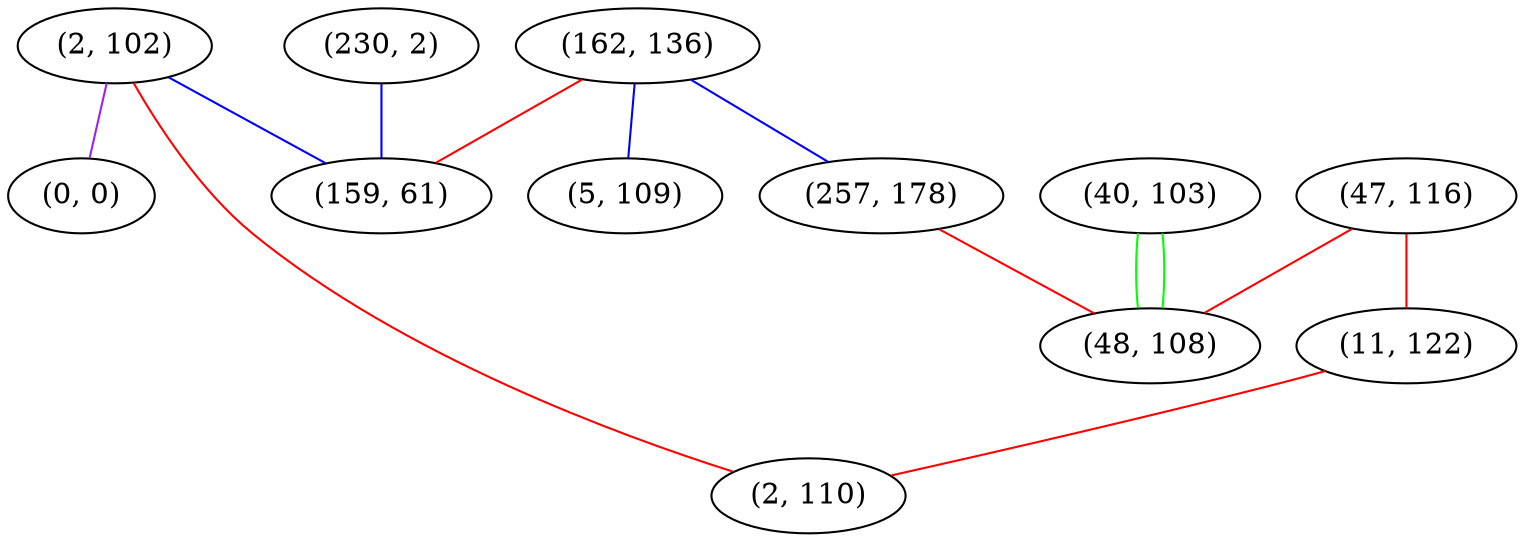 graph "" {
"(2, 102)";
"(47, 116)";
"(162, 136)";
"(5, 109)";
"(0, 0)";
"(230, 2)";
"(257, 178)";
"(11, 122)";
"(159, 61)";
"(40, 103)";
"(2, 110)";
"(48, 108)";
"(2, 102)" -- "(159, 61)"  [color=blue, key=0, weight=3];
"(2, 102)" -- "(2, 110)"  [color=red, key=0, weight=1];
"(2, 102)" -- "(0, 0)"  [color=purple, key=0, weight=4];
"(47, 116)" -- "(11, 122)"  [color=red, key=0, weight=1];
"(47, 116)" -- "(48, 108)"  [color=red, key=0, weight=1];
"(162, 136)" -- "(257, 178)"  [color=blue, key=0, weight=3];
"(162, 136)" -- "(159, 61)"  [color=red, key=0, weight=1];
"(162, 136)" -- "(5, 109)"  [color=blue, key=0, weight=3];
"(230, 2)" -- "(159, 61)"  [color=blue, key=0, weight=3];
"(257, 178)" -- "(48, 108)"  [color=red, key=0, weight=1];
"(11, 122)" -- "(2, 110)"  [color=red, key=0, weight=1];
"(40, 103)" -- "(48, 108)"  [color=green, key=0, weight=2];
"(40, 103)" -- "(48, 108)"  [color=green, key=1, weight=2];
}
